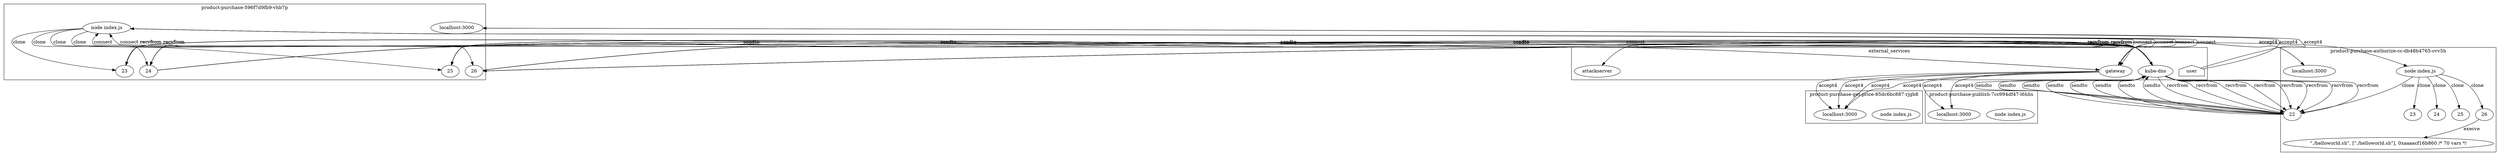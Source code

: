 digraph G {
	subgraph "cluster_ product-purchase-596f7d9fb9-vhb7p " {
		label=" product-purchase-596f7d9fb9-vhb7p "
		24366 [label="node index.js"]
		"product-purchase_localhost_3000" [label="localhost:3000"]
		"product-purchase_localhost_3000" [label="localhost:3000"]
		24366 -> 29297 [label=clone]
		24366 -> 29310 [label=clone]
		24366 -> 29301 [label=clone]
		24366 -> 29319 [label=clone]
		29297 [label=23]
		29310 [label=24]
		29301 [label=25]
		29319 [label=26]
	}
	subgraph "cluster_ product-purchase-get-price-85dc6bc887-rjgb8 " {
		label=" product-purchase-get-price-85dc6bc887-rjgb8 "
		25287 [label="node index.js"]
		"product-purchase-get-price_localhost_3000" [label="localhost:3000"]
		"product-purchase-get-price_localhost_3000" [label="localhost:3000"]
		"product-purchase-get-price_localhost_3000" [label="localhost:3000"]
		"product-purchase-get-price_localhost_3000" [label="localhost:3000"]
	}
	subgraph "cluster_ product-purchase-publish-7cc994df47-l6hhs " {
		label=" product-purchase-publish-7cc994df47-l6hhs "
		26595 [label="node index.js"]
		"product-purchase-publish_localhost_3000" [label="localhost:3000"]
		"product-purchase-publish_localhost_3000" [label="localhost:3000"]
	}
	subgraph "cluster_ product-purchase-authorize-cc-db48b4765-cvv5h " {
		label=" product-purchase-authorize-cc-db48b4765-cvv5h "
		28016 [label="node index.js"]
		"product-purchase-authorize-cc_localhost_3000" [label="localhost:3000"]
		"product-purchase-authorize-cc_localhost_3000" [label="localhost:3000"]
		28016 -> 30480 [label=clone]
		28016 -> 30493 [label=clone]
		28016 -> 30483 [label=clone]
		28016 -> 30501 [label=clone]
		28016 -> 30577 [label=clone]
		30480 [label=22]
		30493 [label=23]
		30483 [label=24]
		30501 [label=25]
		30577 [label=26]
		" product-purchase-authorize-cc-db48b4765-cvv5h _./helloworld.sh" [label="\"./helloworld.sh\", [\"./helloworld.sh\"], 0xaaaacf16b860 /* 70 vars */"]
		30577 -> " product-purchase-authorize-cc-db48b4765-cvv5h _./helloworld.sh" [label=execve]
	}
	subgraph cluster_services {
		label=external_services
		user [shape=house]
		user -> "product-purchase_localhost_3000" [label=accept4]
		user -> "product-purchase_localhost_3000" [label=accept4]
		"10.107.89.58_8080" [label=gateway]
		24366 -> "10.107.89.58_8080" [label=connect dir=both]
		"10.107.89.58_8080" [label=gateway]
		24366 -> "10.107.89.58_8080" [label=connect dir=both]
		"10.107.89.58_8080" [label=gateway]
		24366 -> "10.107.89.58_8080" [label=connect dir=both]
		"10.107.89.58_8080" [label=gateway]
		24366 -> "10.107.89.58_8080" [label=connect dir=both]
		"10.107.89.58_8080" [label=gateway]
		24366 -> "10.107.89.58_8080" [label=connect dir=both]
		"10.107.89.58_8080" [label=gateway]
		24366 -> "10.107.89.58_8080" [label=connect dir=both]
		"10.96.0.10_53" [label="kube-dns"]
		29297 -> "10.96.0.10_53" [label=sendto]
		"10.96.0.10_53" [label="kube-dns"]
		29297 -> "10.96.0.10_53" [label=sendto]
		"10.96.0.10_53" [label="kube-dns"]
		"10.96.0.10_53" -> 29297 [label=recvfrom]
		"10.96.0.10_53" [label="kube-dns"]
		"10.96.0.10_53" -> 29297 [label=recvfrom]
		"10.96.0.10_53" [label="kube-dns"]
		29297 -> "10.96.0.10_53" [label=sendto]
		"10.96.0.10_53" [label="kube-dns"]
		29297 -> "10.96.0.10_53" [label=sendto]
		"10.96.0.10_53" [label="kube-dns"]
		"10.96.0.10_53" -> 29297 [label=recvfrom]
		"10.96.0.10_53" [label="kube-dns"]
		"10.96.0.10_53" -> 29297 [label=recvfrom]
		"10.96.0.10_53" [label="kube-dns"]
		29297 -> "10.96.0.10_53" [label=sendto]
		"10.96.0.10_53" [label="kube-dns"]
		29297 -> "10.96.0.10_53" [label=sendto]
		"10.96.0.10_53" [label="kube-dns"]
		"10.96.0.10_53" -> 29297 [label=recvfrom]
		"10.96.0.10_53" [label="kube-dns"]
		"10.96.0.10_53" -> 29297 [label=recvfrom]
		"10.96.0.10_53" [label="kube-dns"]
		29297 -> "10.96.0.10_53" [label=sendto]
		"10.96.0.10_53" [label="kube-dns"]
		29297 -> "10.96.0.10_53" [label=sendto]
		"10.96.0.10_53" [label="kube-dns"]
		"10.96.0.10_53" -> 29297 [label=recvfrom]
		"10.96.0.10_53" [label="kube-dns"]
		"10.96.0.10_53" -> 29297 [label=recvfrom]
		"10.96.0.10_53" [label="kube-dns"]
		29297 -> "10.96.0.10_53" [label=sendto]
		"10.96.0.10_53" [label="kube-dns"]
		29297 -> "10.96.0.10_53" [label=sendto]
		"10.96.0.10_53" [label="kube-dns"]
		"10.96.0.10_53" -> 29297 [label=recvfrom]
		"10.96.0.10_53" [label="kube-dns"]
		"10.96.0.10_53" -> 29297 [label=recvfrom]
		"10.96.0.10_53" [label="kube-dns"]
		29297 -> "10.96.0.10_53" [label=sendto]
		"10.96.0.10_53" [label="kube-dns"]
		29297 -> "10.96.0.10_53" [label=sendto]
		"10.96.0.10_53" [label="kube-dns"]
		"10.96.0.10_53" -> 29297 [label=recvfrom]
		"10.96.0.10_53" [label="kube-dns"]
		"10.96.0.10_53" -> 29297 [label=recvfrom]
		"10.96.0.10_53" [label="kube-dns"]
		29297 -> "10.96.0.10_53" [label=sendto]
		"10.96.0.10_53" [label="kube-dns"]
		29297 -> "10.96.0.10_53" [label=sendto]
		"10.96.0.10_53" [label="kube-dns"]
		"10.96.0.10_53" -> 29297 [label=recvfrom]
		"10.96.0.10_53" [label="kube-dns"]
		"10.96.0.10_53" -> 29297 [label=recvfrom]
		"10.96.0.10_53" [label="kube-dns"]
		29297 -> "10.96.0.10_53" [label=sendto]
		"10.96.0.10_53" [label="kube-dns"]
		29297 -> "10.96.0.10_53" [label=sendto]
		"10.96.0.10_53" [label="kube-dns"]
		"10.96.0.10_53" -> 29297 [label=recvfrom]
		"10.96.0.10_53" [label="kube-dns"]
		"10.96.0.10_53" -> 29297 [label=recvfrom]
		"10.96.0.10_53" [label="kube-dns"]
		29310 -> "10.96.0.10_53" [label=sendto]
		"10.96.0.10_53" [label="kube-dns"]
		29310 -> "10.96.0.10_53" [label=sendto]
		"10.96.0.10_53" [label="kube-dns"]
		"10.96.0.10_53" -> 29310 [label=recvfrom]
		"10.96.0.10_53" [label="kube-dns"]
		"10.96.0.10_53" -> 29310 [label=recvfrom]
		"10.96.0.10_53" [label="kube-dns"]
		29310 -> "10.96.0.10_53" [label=sendto]
		"10.96.0.10_53" [label="kube-dns"]
		29310 -> "10.96.0.10_53" [label=sendto]
		"10.96.0.10_53" [label="kube-dns"]
		"10.96.0.10_53" -> 29310 [label=recvfrom]
		"10.96.0.10_53" [label="kube-dns"]
		"10.96.0.10_53" -> 29310 [label=recvfrom]
		"10.96.0.10_53" [label="kube-dns"]
		29310 -> "10.96.0.10_53" [label=sendto]
		"10.96.0.10_53" [label="kube-dns"]
		29310 -> "10.96.0.10_53" [label=sendto]
		"10.96.0.10_53" [label="kube-dns"]
		"10.96.0.10_53" -> 29310 [label=recvfrom]
		"10.96.0.10_53" [label="kube-dns"]
		"10.96.0.10_53" -> 29310 [label=recvfrom]
		"10.96.0.10_53" [label="kube-dns"]
		29310 -> "10.96.0.10_53" [label=sendto]
		"10.96.0.10_53" [label="kube-dns"]
		29310 -> "10.96.0.10_53" [label=sendto]
		"10.96.0.10_53" [label="kube-dns"]
		"10.96.0.10_53" -> 29310 [label=recvfrom]
		"10.96.0.10_53" [label="kube-dns"]
		"10.96.0.10_53" -> 29310 [label=recvfrom]
		"10.96.0.10_53" [label="kube-dns"]
		29301 -> "10.96.0.10_53" [label=sendto]
		"10.96.0.10_53" [label="kube-dns"]
		29301 -> "10.96.0.10_53" [label=sendto]
		"10.96.0.10_53" [label="kube-dns"]
		"10.96.0.10_53" -> 29301 [label=recvfrom]
		"10.96.0.10_53" [label="kube-dns"]
		"10.96.0.10_53" -> 29301 [label=recvfrom]
		"10.96.0.10_53" [label="kube-dns"]
		29301 -> "10.96.0.10_53" [label=sendto]
		"10.96.0.10_53" [label="kube-dns"]
		29301 -> "10.96.0.10_53" [label=sendto]
		"10.96.0.10_53" [label="kube-dns"]
		"10.96.0.10_53" -> 29301 [label=recvfrom]
		"10.96.0.10_53" [label="kube-dns"]
		"10.96.0.10_53" -> 29301 [label=recvfrom]
		"10.96.0.10_53" [label="kube-dns"]
		29301 -> "10.96.0.10_53" [label=sendto]
		"10.96.0.10_53" [label="kube-dns"]
		29301 -> "10.96.0.10_53" [label=sendto]
		"10.96.0.10_53" [label="kube-dns"]
		"10.96.0.10_53" -> 29301 [label=recvfrom]
		"10.96.0.10_53" [label="kube-dns"]
		"10.96.0.10_53" -> 29301 [label=recvfrom]
		"10.96.0.10_53" [label="kube-dns"]
		29301 -> "10.96.0.10_53" [label=sendto]
		"10.96.0.10_53" [label="kube-dns"]
		29301 -> "10.96.0.10_53" [label=sendto]
		"10.96.0.10_53" [label="kube-dns"]
		"10.96.0.10_53" -> 29301 [label=recvfrom]
		"10.96.0.10_53" [label="kube-dns"]
		"10.96.0.10_53" -> 29301 [label=recvfrom]
		"10.96.0.10_53" [label="kube-dns"]
		29301 -> "10.96.0.10_53" [label=sendto]
		"10.96.0.10_53" [label="kube-dns"]
		29301 -> "10.96.0.10_53" [label=sendto]
		"10.96.0.10_53" [label="kube-dns"]
		"10.96.0.10_53" -> 29301 [label=recvfrom]
		"10.96.0.10_53" [label="kube-dns"]
		"10.96.0.10_53" -> 29301 [label=recvfrom]
		"10.96.0.10_53" [label="kube-dns"]
		29301 -> "10.96.0.10_53" [label=sendto]
		"10.96.0.10_53" [label="kube-dns"]
		29301 -> "10.96.0.10_53" [label=sendto]
		"10.96.0.10_53" [label="kube-dns"]
		"10.96.0.10_53" -> 29301 [label=recvfrom]
		"10.96.0.10_53" [label="kube-dns"]
		"10.96.0.10_53" -> 29301 [label=recvfrom]
		"10.96.0.10_53" [label="kube-dns"]
		29301 -> "10.96.0.10_53" [label=sendto]
		"10.96.0.10_53" [label="kube-dns"]
		29301 -> "10.96.0.10_53" [label=sendto]
		"10.96.0.10_53" [label="kube-dns"]
		"10.96.0.10_53" -> 29301 [label=recvfrom]
		"10.96.0.10_53" [label="kube-dns"]
		"10.96.0.10_53" -> 29301 [label=recvfrom]
		"10.96.0.10_53" [label="kube-dns"]
		29301 -> "10.96.0.10_53" [label=sendto]
		"10.96.0.10_53" [label="kube-dns"]
		29301 -> "10.96.0.10_53" [label=sendto]
		"10.96.0.10_53" [label="kube-dns"]
		"10.96.0.10_53" -> 29301 [label=recvfrom]
		"10.96.0.10_53" [label="kube-dns"]
		"10.96.0.10_53" -> 29301 [label=recvfrom]
		"10.96.0.10_53" [label="kube-dns"]
		29319 -> "10.96.0.10_53" [label=sendto]
		"10.96.0.10_53" [label="kube-dns"]
		29319 -> "10.96.0.10_53" [label=sendto]
		"10.96.0.10_53" [label="kube-dns"]
		"10.96.0.10_53" -> 29319 [label=recvfrom]
		"10.96.0.10_53" [label="kube-dns"]
		"10.96.0.10_53" -> 29319 [label=recvfrom]
		"10.96.0.10_53" [label="kube-dns"]
		29319 -> "10.96.0.10_53" [label=sendto]
		"10.96.0.10_53" [label="kube-dns"]
		29319 -> "10.96.0.10_53" [label=sendto]
		"10.96.0.10_53" [label="kube-dns"]
		"10.96.0.10_53" -> 29319 [label=recvfrom]
		"10.96.0.10_53" [label="kube-dns"]
		"10.96.0.10_53" -> 29319 [label=recvfrom]
		"10.96.0.10_53" [label="kube-dns"]
		29319 -> "10.96.0.10_53" [label=sendto]
		"10.96.0.10_53" [label="kube-dns"]
		29319 -> "10.96.0.10_53" [label=sendto]
		"10.96.0.10_53" [label="kube-dns"]
		"10.96.0.10_53" -> 29319 [label=recvfrom]
		"10.96.0.10_53" [label="kube-dns"]
		"10.96.0.10_53" -> 29319 [label=recvfrom]
		"10.96.0.10_53" [label="kube-dns"]
		29319 -> "10.96.0.10_53" [label=sendto]
		"10.96.0.10_53" [label="kube-dns"]
		29319 -> "10.96.0.10_53" [label=sendto]
		"10.96.0.10_53" [label="kube-dns"]
		"10.96.0.10_53" -> 29319 [label=recvfrom]
		"10.96.0.10_53" [label="kube-dns"]
		"10.96.0.10_53" -> 29319 [label=recvfrom]
		"10.107.89.58_8080" -> "product-purchase-get-price_localhost_3000" [label=accept4]
		"10.107.89.58_8080" -> "product-purchase-get-price_localhost_3000" [label=accept4]
		"10.107.89.58_8080" -> "product-purchase-get-price_localhost_3000" [label=accept4]
		"10.107.89.58_8080" -> "product-purchase-get-price_localhost_3000" [label=accept4]
		"10.107.89.58_8080" -> "product-purchase-publish_localhost_3000" [label=accept4]
		"10.107.89.58_8080" -> "product-purchase-publish_localhost_3000" [label=accept4]
		"10.107.89.58_8080" -> "product-purchase-authorize-cc_localhost_3000" [label=accept4]
		"10.107.89.58_8080" -> "product-purchase-authorize-cc_localhost_3000" [label=accept4]
		"10.101.188.80_8889" [label=attackserver]
		28016 -> "10.101.188.80_8889" [label=connect dir=both]
		"10.96.0.10_53" [label="kube-dns"]
		30480 -> "10.96.0.10_53" [label=sendto]
		"10.96.0.10_53" [label="kube-dns"]
		30480 -> "10.96.0.10_53" [label=sendto]
		"10.96.0.10_53" [label="kube-dns"]
		"10.96.0.10_53" -> 30480 [label=recvfrom]
		"10.96.0.10_53" [label="kube-dns"]
		"10.96.0.10_53" -> 30480 [label=recvfrom]
		"10.96.0.10_53" [label="kube-dns"]
		30480 -> "10.96.0.10_53" [label=sendto]
		"10.96.0.10_53" [label="kube-dns"]
		30480 -> "10.96.0.10_53" [label=sendto]
		"10.96.0.10_53" [label="kube-dns"]
		"10.96.0.10_53" -> 30480 [label=recvfrom]
		"10.96.0.10_53" [label="kube-dns"]
		"10.96.0.10_53" -> 30480 [label=recvfrom]
		"10.96.0.10_53" [label="kube-dns"]
		30480 -> "10.96.0.10_53" [label=sendto]
		"10.96.0.10_53" [label="kube-dns"]
		30480 -> "10.96.0.10_53" [label=sendto]
		"10.96.0.10_53" [label="kube-dns"]
		"10.96.0.10_53" -> 30480 [label=recvfrom]
		"10.96.0.10_53" [label="kube-dns"]
		"10.96.0.10_53" -> 30480 [label=recvfrom]
		"10.96.0.10_53" [label="kube-dns"]
		30480 -> "10.96.0.10_53" [label=sendto]
		"10.96.0.10_53" [label="kube-dns"]
		30480 -> "10.96.0.10_53" [label=sendto]
		"10.96.0.10_53" [label="kube-dns"]
		"10.96.0.10_53" -> 30480 [label=recvfrom]
		"10.96.0.10_53" [label="kube-dns"]
		"10.96.0.10_53" -> 30480 [label=recvfrom]
	}
}
